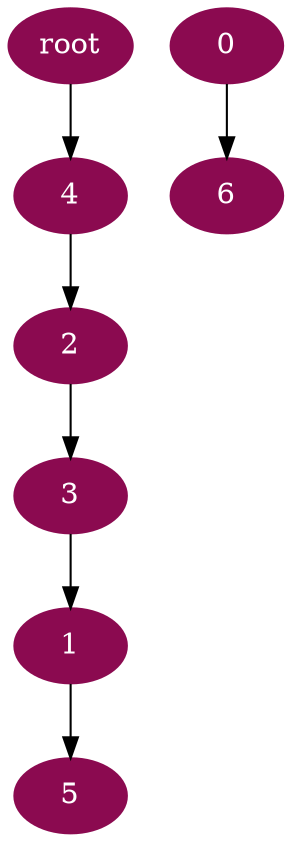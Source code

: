 digraph G {
node [color=deeppink4, style=filled, fontcolor=white];
3 -> 1;
4 -> 2;
2 -> 3;
"root" -> 4;
1 -> 5;
0 -> 6;
}
